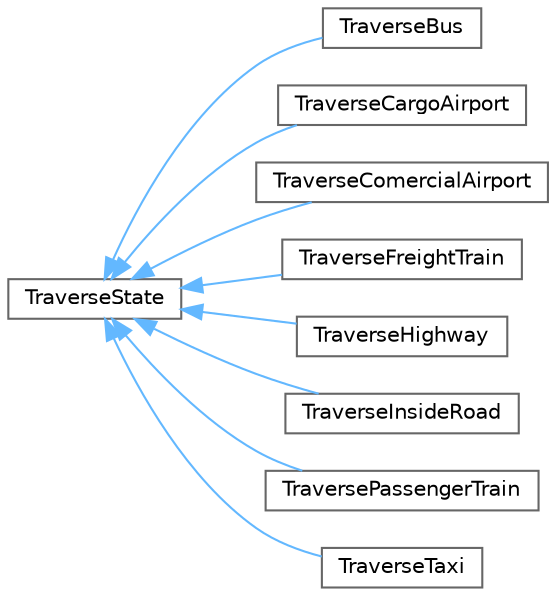 digraph "Graphical Class Hierarchy"
{
 // LATEX_PDF_SIZE
  bgcolor="transparent";
  edge [fontname=Helvetica,fontsize=10,labelfontname=Helvetica,labelfontsize=10];
  node [fontname=Helvetica,fontsize=10,shape=box,height=0.2,width=0.4];
  rankdir="LR";
  Node0 [id="Node000000",label="TraverseState",height=0.2,width=0.4,color="grey40", fillcolor="white", style="filled",URL="$classTraverseState.html",tooltip="Abstract class that provides an interface for traversing through a list of Transportation elements."];
  Node0 -> Node1 [id="edge51_Node000000_Node000001",dir="back",color="steelblue1",style="solid",tooltip=" "];
  Node1 [id="Node000001",label="TraverseBus",height=0.2,width=0.4,color="grey40", fillcolor="white", style="filled",URL="$classTraverseBus.html",tooltip="A class to manage the traversal state of a bus."];
  Node0 -> Node2 [id="edge52_Node000000_Node000002",dir="back",color="steelblue1",style="solid",tooltip=" "];
  Node2 [id="Node000002",label="TraverseCargoAirport",height=0.2,width=0.4,color="grey40", fillcolor="white", style="filled",URL="$classTraverseCargoAirport.html",tooltip="A class to traverse through a cargo airport."];
  Node0 -> Node3 [id="edge53_Node000000_Node000003",dir="back",color="steelblue1",style="solid",tooltip=" "];
  Node3 [id="Node000003",label="TraverseComercialAirport",height=0.2,width=0.4,color="grey40", fillcolor="white", style="filled",URL="$classTraverseComercialAirport.html",tooltip="A class to traverse through a commercial airport."];
  Node0 -> Node4 [id="edge54_Node000000_Node000004",dir="back",color="steelblue1",style="solid",tooltip=" "];
  Node4 [id="Node000004",label="TraverseFreightTrain",height=0.2,width=0.4,color="grey40", fillcolor="white", style="filled",URL="$classTraverseFreightTrain.html",tooltip="A class to traverse through FreightTrain objects."];
  Node0 -> Node5 [id="edge55_Node000000_Node000005",dir="back",color="steelblue1",style="solid",tooltip=" "];
  Node5 [id="Node000005",label="TraverseHighway",height=0.2,width=0.4,color="grey40", fillcolor="white", style="filled",URL="$classTraverseHighway.html",tooltip="A class to traverse through highways in a transportation system."];
  Node0 -> Node6 [id="edge56_Node000000_Node000006",dir="back",color="steelblue1",style="solid",tooltip=" "];
  Node6 [id="Node000006",label="TraverseInsideRoad",height=0.2,width=0.4,color="grey40", fillcolor="white", style="filled",URL="$classTraverseInsideRoad.html",tooltip="A class to traverse inside roads in a transportation system."];
  Node0 -> Node7 [id="edge57_Node000000_Node000007",dir="back",color="steelblue1",style="solid",tooltip=" "];
  Node7 [id="Node000007",label="TraversePassengerTrain",height=0.2,width=0.4,color="grey40", fillcolor="white", style="filled",URL="$classTraversePassengerTrain.html",tooltip="A class to traverse through a passenger train."];
  Node0 -> Node8 [id="edge58_Node000000_Node000008",dir="back",color="steelblue1",style="solid",tooltip=" "];
  Node8 [id="Node000008",label="TraverseTaxi",height=0.2,width=0.4,color="grey40", fillcolor="white", style="filled",URL="$classTraverseTaxi.html",tooltip="Manages the traversal state of a Taxi object."];
}

